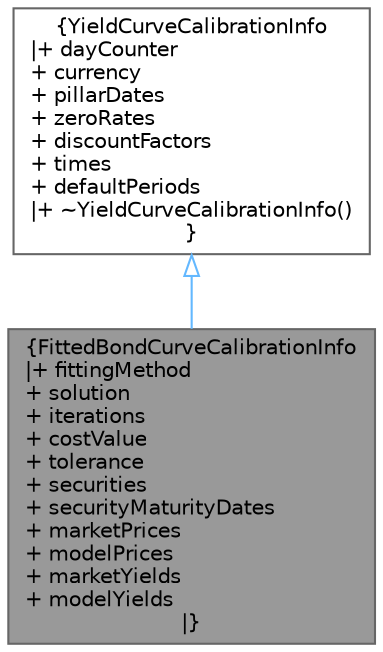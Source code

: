 digraph "FittedBondCurveCalibrationInfo"
{
 // INTERACTIVE_SVG=YES
 // LATEX_PDF_SIZE
  bgcolor="transparent";
  edge [fontname=Helvetica,fontsize=10,labelfontname=Helvetica,labelfontsize=10];
  node [fontname=Helvetica,fontsize=10,shape=box,height=0.2,width=0.4];
  Node1 [label="{FittedBondCurveCalibrationInfo\n|+ fittingMethod\l+ solution\l+ iterations\l+ costValue\l+ tolerance\l+ securities\l+ securityMaturityDates\l+ marketPrices\l+ modelPrices\l+ marketYields\l+ modelYields\l|}",height=0.2,width=0.4,color="gray40", fillcolor="grey60", style="filled", fontcolor="black",tooltip=" "];
  Node2 -> Node1 [dir="back",color="steelblue1",style="solid",arrowtail="onormal"];
  Node2 [label="{YieldCurveCalibrationInfo\n|+ dayCounter\l+ currency\l+ pillarDates\l+ zeroRates\l+ discountFactors\l+ times\l+ defaultPeriods\l|+ ~YieldCurveCalibrationInfo()\l}",height=0.2,width=0.4,color="gray40", fillcolor="white", style="filled",URL="$structore_1_1data_1_1_yield_curve_calibration_info.html",tooltip=" "];
}
